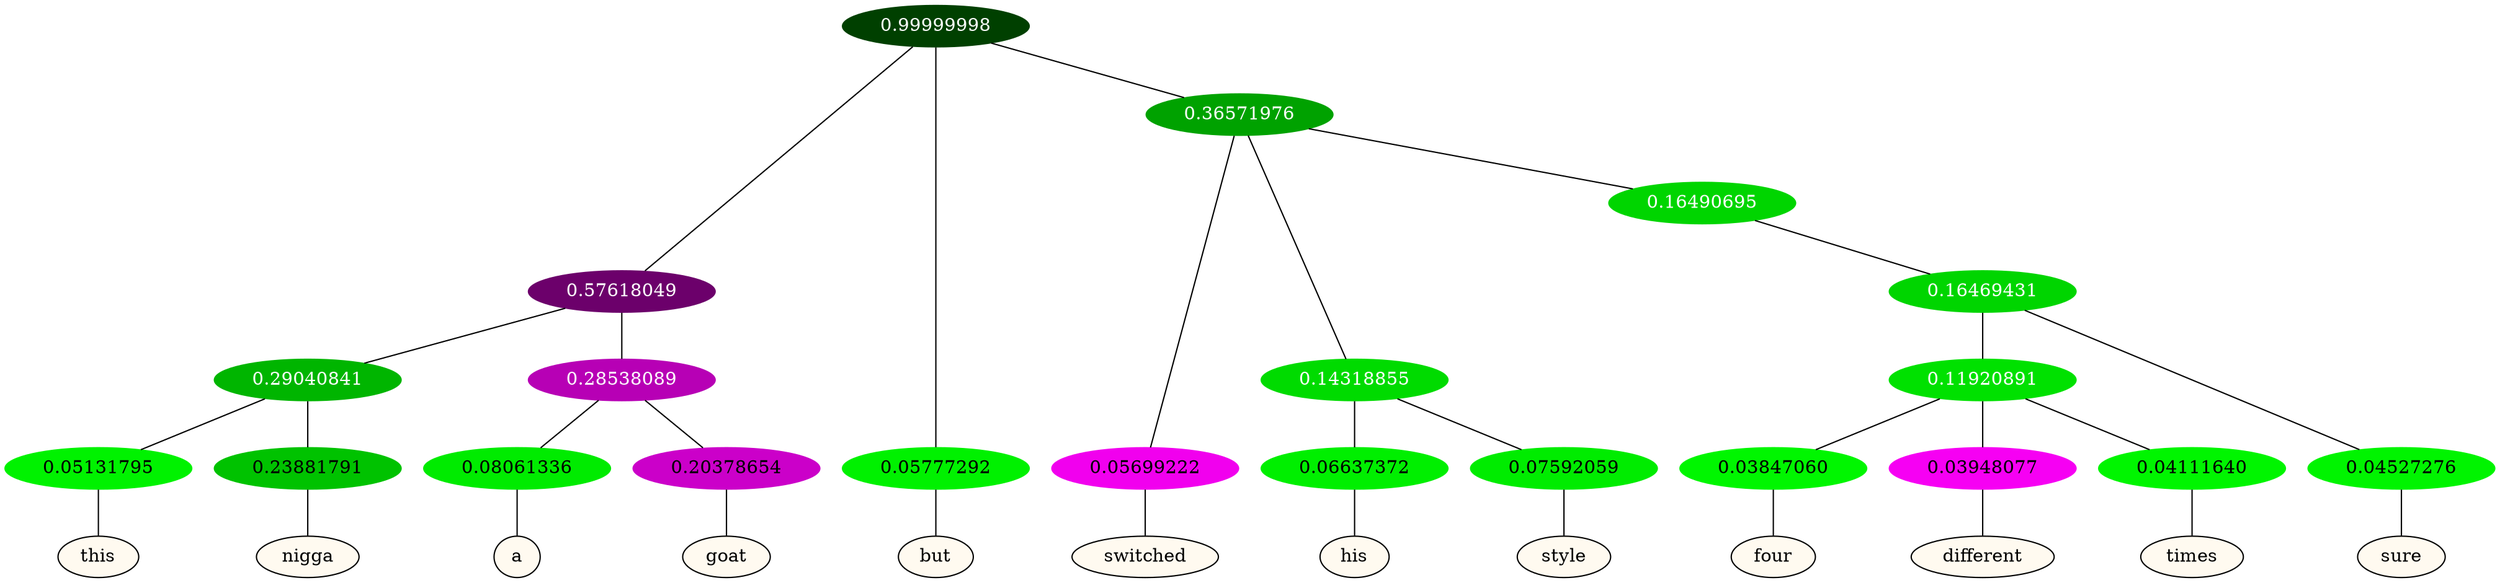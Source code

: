 graph {
	node [format=png height=0.15 nodesep=0.001 ordering=out overlap=prism overlap_scaling=0.01 ranksep=0.001 ratio=0.2 style=filled width=0.15]
	{
		rank=same
		a_w_9 [label=this color=black fillcolor=floralwhite style="filled,solid"]
		a_w_10 [label=nigga color=black fillcolor=floralwhite style="filled,solid"]
		a_w_11 [label=a color=black fillcolor=floralwhite style="filled,solid"]
		a_w_12 [label=goat color=black fillcolor=floralwhite style="filled,solid"]
		a_w_2 [label=but color=black fillcolor=floralwhite style="filled,solid"]
		a_w_6 [label=switched color=black fillcolor=floralwhite style="filled,solid"]
		a_w_13 [label=his color=black fillcolor=floralwhite style="filled,solid"]
		a_w_14 [label=style color=black fillcolor=floralwhite style="filled,solid"]
		a_w_18 [label=four color=black fillcolor=floralwhite style="filled,solid"]
		a_w_19 [label=different color=black fillcolor=floralwhite style="filled,solid"]
		a_w_20 [label=times color=black fillcolor=floralwhite style="filled,solid"]
		a_w_17 [label=sure color=black fillcolor=floralwhite style="filled,solid"]
	}
	a_n_9 -- a_w_9
	a_n_10 -- a_w_10
	a_n_11 -- a_w_11
	a_n_12 -- a_w_12
	a_n_2 -- a_w_2
	a_n_6 -- a_w_6
	a_n_13 -- a_w_13
	a_n_14 -- a_w_14
	a_n_18 -- a_w_18
	a_n_19 -- a_w_19
	a_n_20 -- a_w_20
	a_n_17 -- a_w_17
	{
		rank=same
		a_n_9 [label=0.05131795 color="0.334 1.000 0.949" fontcolor=black]
		a_n_10 [label=0.23881791 color="0.334 1.000 0.761" fontcolor=black]
		a_n_11 [label=0.08061336 color="0.334 1.000 0.919" fontcolor=black]
		a_n_12 [label=0.20378654 color="0.835 1.000 0.796" fontcolor=black]
		a_n_2 [label=0.05777292 color="0.334 1.000 0.942" fontcolor=black]
		a_n_6 [label=0.05699222 color="0.835 1.000 0.943" fontcolor=black]
		a_n_13 [label=0.06637372 color="0.334 1.000 0.934" fontcolor=black]
		a_n_14 [label=0.07592059 color="0.334 1.000 0.924" fontcolor=black]
		a_n_18 [label=0.03847060 color="0.334 1.000 0.962" fontcolor=black]
		a_n_19 [label=0.03948077 color="0.835 1.000 0.961" fontcolor=black]
		a_n_20 [label=0.04111640 color="0.334 1.000 0.959" fontcolor=black]
		a_n_17 [label=0.04527276 color="0.334 1.000 0.955" fontcolor=black]
	}
	a_n_0 [label=0.99999998 color="0.334 1.000 0.250" fontcolor=grey99]
	a_n_1 [label=0.57618049 color="0.835 1.000 0.424" fontcolor=grey99]
	a_n_0 -- a_n_1
	a_n_0 -- a_n_2
	a_n_3 [label=0.36571976 color="0.334 1.000 0.634" fontcolor=grey99]
	a_n_0 -- a_n_3
	a_n_4 [label=0.29040841 color="0.334 1.000 0.710" fontcolor=grey99]
	a_n_1 -- a_n_4
	a_n_5 [label=0.28538089 color="0.835 1.000 0.715" fontcolor=grey99]
	a_n_1 -- a_n_5
	a_n_3 -- a_n_6
	a_n_7 [label=0.14318855 color="0.334 1.000 0.857" fontcolor=grey99]
	a_n_3 -- a_n_7
	a_n_8 [label=0.16490695 color="0.334 1.000 0.835" fontcolor=grey99]
	a_n_3 -- a_n_8
	a_n_4 -- a_n_9
	a_n_4 -- a_n_10
	a_n_5 -- a_n_11
	a_n_5 -- a_n_12
	a_n_7 -- a_n_13
	a_n_7 -- a_n_14
	a_n_15 [label=0.16469431 color="0.334 1.000 0.835" fontcolor=grey99]
	a_n_8 -- a_n_15
	a_n_16 [label=0.11920891 color="0.334 1.000 0.881" fontcolor=grey99]
	a_n_15 -- a_n_16
	a_n_15 -- a_n_17
	a_n_16 -- a_n_18
	a_n_16 -- a_n_19
	a_n_16 -- a_n_20
}
